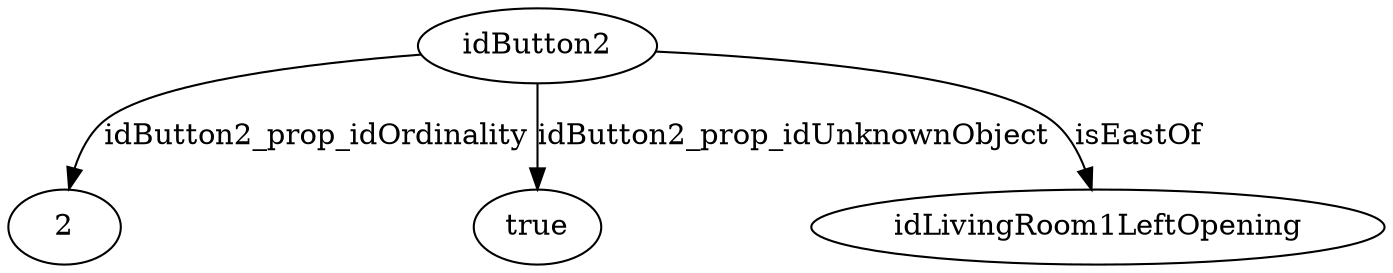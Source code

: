 strict digraph  {
idButton2 [node_type=entity_node, root=root];
2;
true;
idLivingRoom1LeftOpening;
idButton2 -> 2  [edge_type=property, label=idButton2_prop_idOrdinality];
idButton2 -> true  [edge_type=property, label=idButton2_prop_idUnknownObject];
idButton2 -> idLivingRoom1LeftOpening  [edge_type=relationship, label=isEastOf];
}
